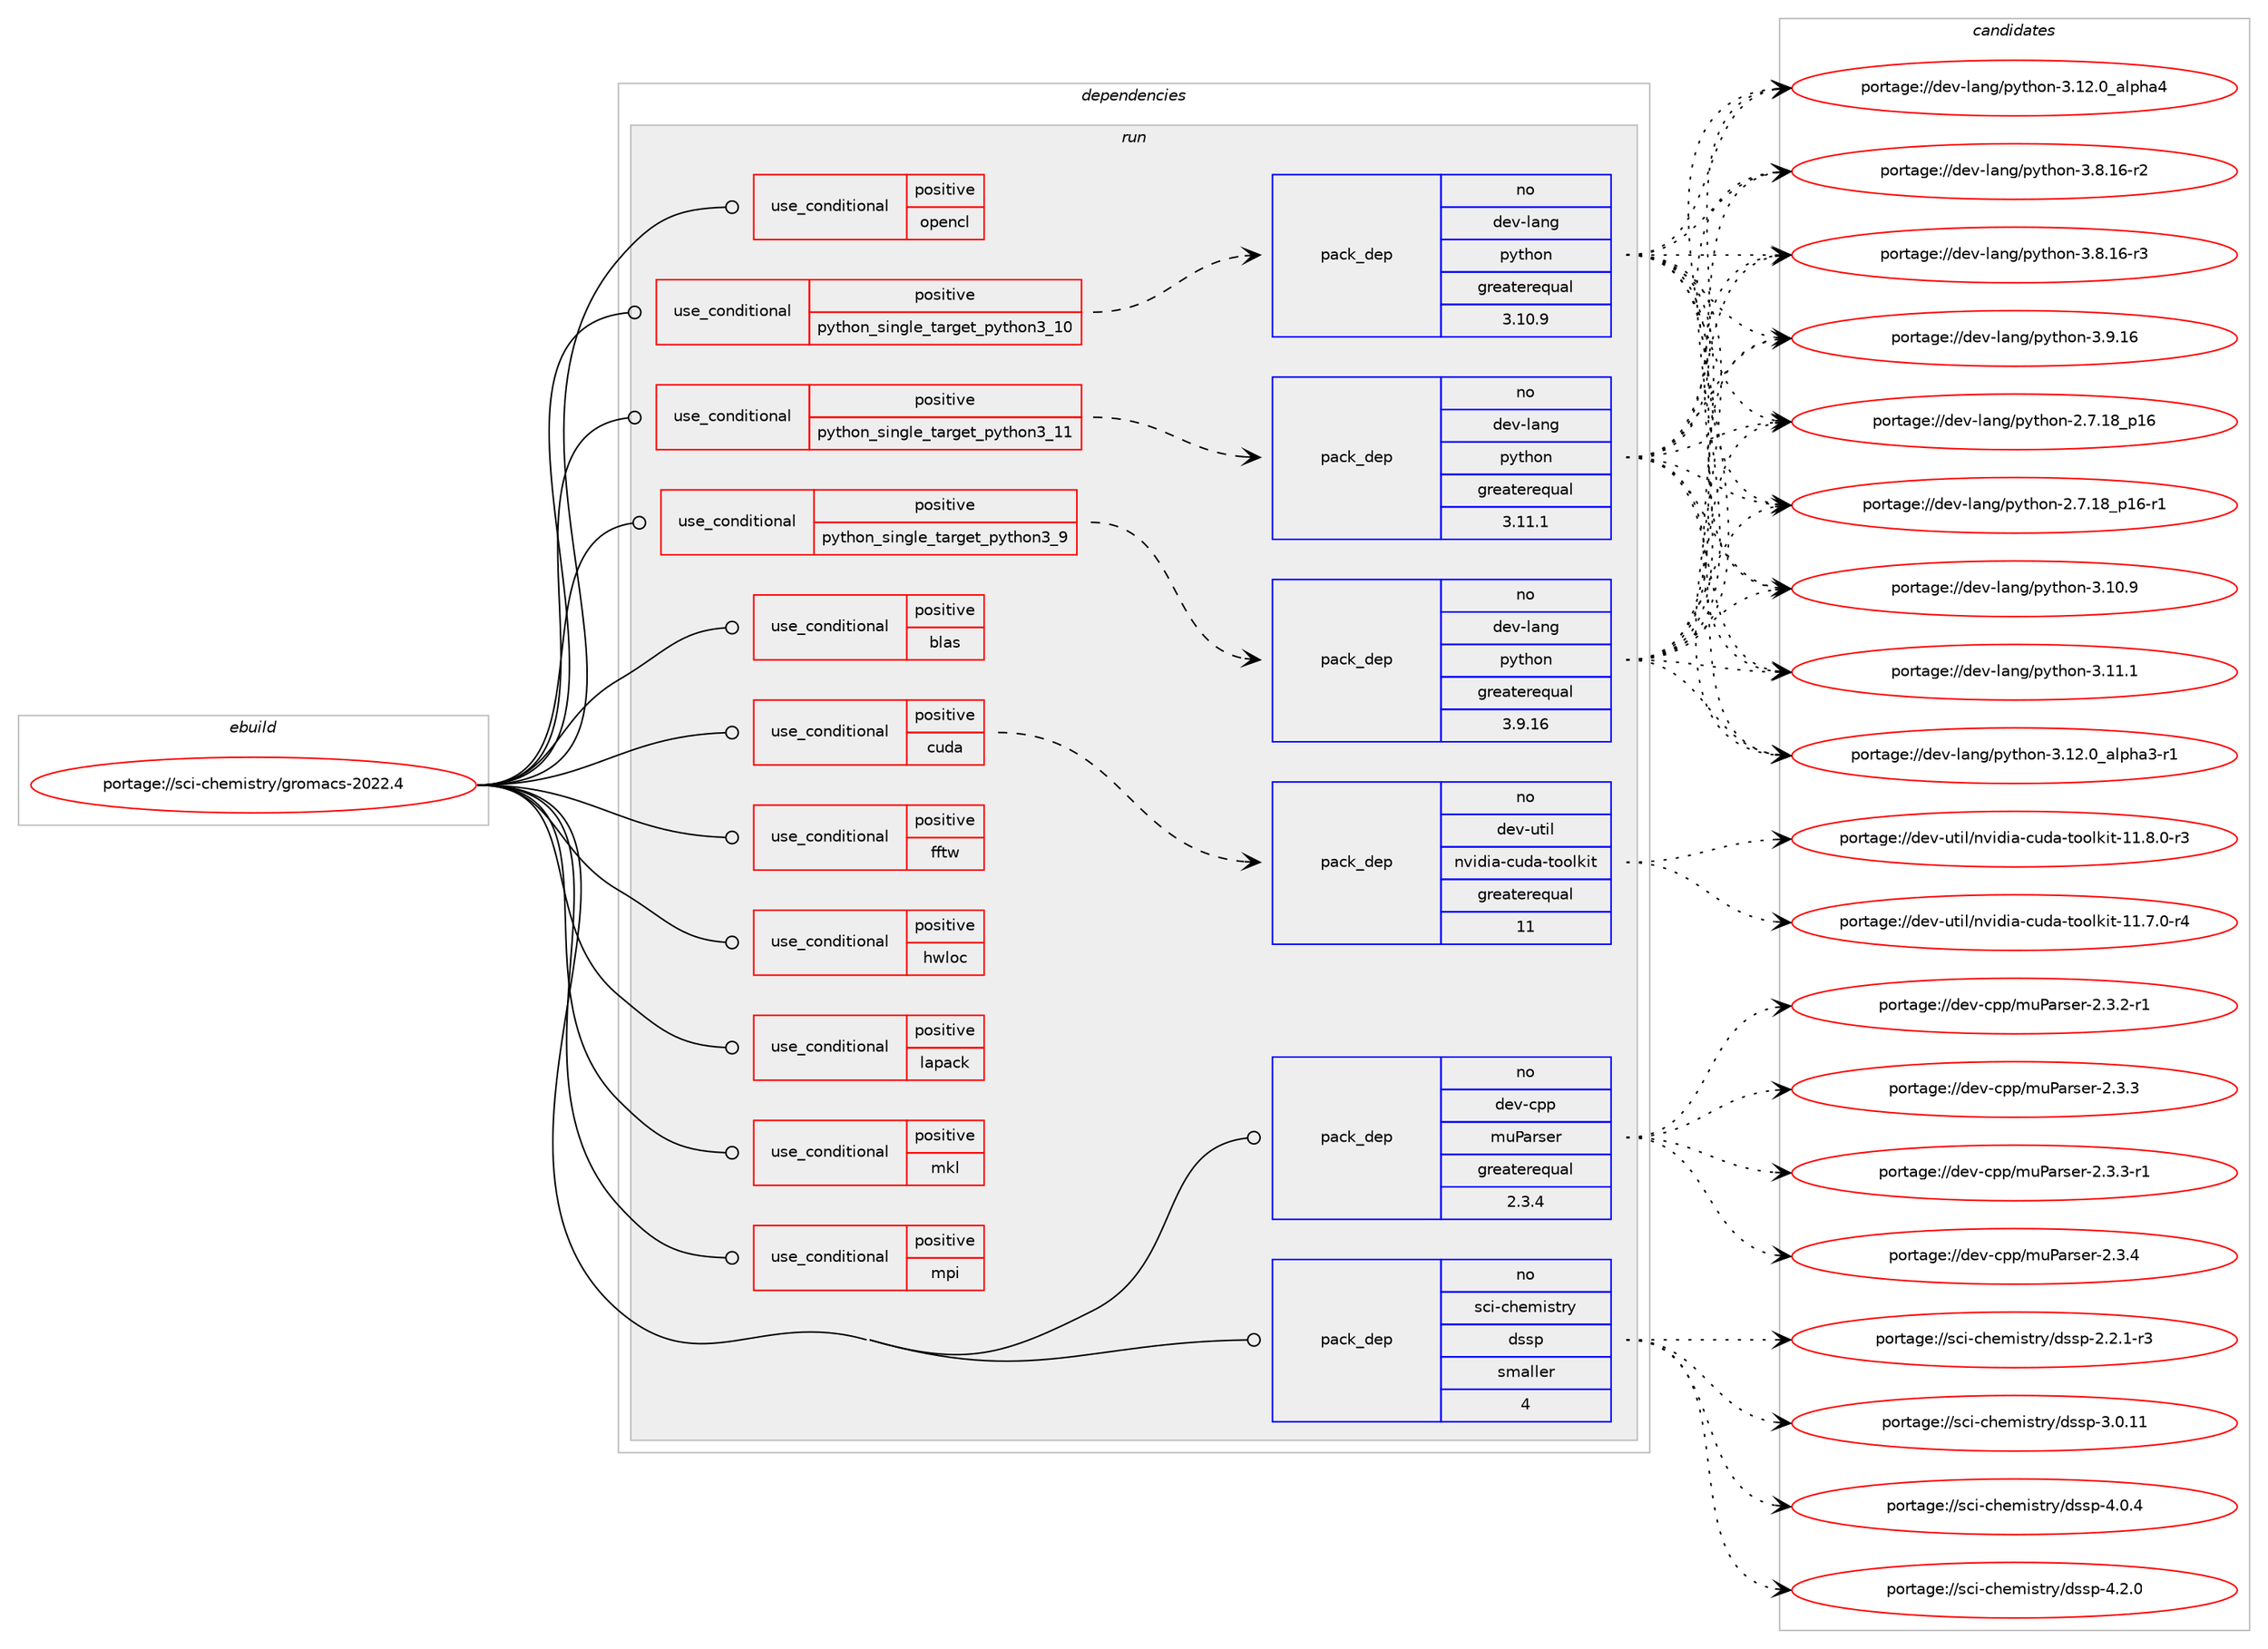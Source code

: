digraph prolog {

# *************
# Graph options
# *************

newrank=true;
concentrate=true;
compound=true;
graph [rankdir=LR,fontname=Helvetica,fontsize=10,ranksep=1.5];#, ranksep=2.5, nodesep=0.2];
edge  [arrowhead=vee];
node  [fontname=Helvetica,fontsize=10];

# **********
# The ebuild
# **********

subgraph cluster_leftcol {
color=gray;
rank=same;
label=<<i>ebuild</i>>;
id [label="portage://sci-chemistry/gromacs-2022.4", color=red, width=4, href="../sci-chemistry/gromacs-2022.4.svg"];
}

# ****************
# The dependencies
# ****************

subgraph cluster_midcol {
color=gray;
label=<<i>dependencies</i>>;
subgraph cluster_compile {
fillcolor="#eeeeee";
style=filled;
label=<<i>compile</i>>;
}
subgraph cluster_compileandrun {
fillcolor="#eeeeee";
style=filled;
label=<<i>compile and run</i>>;
}
subgraph cluster_run {
fillcolor="#eeeeee";
style=filled;
label=<<i>run</i>>;
subgraph cond1116 {
dependency1728 [label=<<TABLE BORDER="0" CELLBORDER="1" CELLSPACING="0" CELLPADDING="4"><TR><TD ROWSPAN="3" CELLPADDING="10">use_conditional</TD></TR><TR><TD>positive</TD></TR><TR><TD>blas</TD></TR></TABLE>>, shape=none, color=red];
# *** BEGIN UNKNOWN DEPENDENCY TYPE (TODO) ***
# dependency1728 -> package_dependency(portage://sci-chemistry/gromacs-2022.4,run,no,virtual,blas,none,[,,],[],[])
# *** END UNKNOWN DEPENDENCY TYPE (TODO) ***

}
id:e -> dependency1728:w [weight=20,style="solid",arrowhead="odot"];
subgraph cond1117 {
dependency1729 [label=<<TABLE BORDER="0" CELLBORDER="1" CELLSPACING="0" CELLPADDING="4"><TR><TD ROWSPAN="3" CELLPADDING="10">use_conditional</TD></TR><TR><TD>positive</TD></TR><TR><TD>cuda</TD></TR></TABLE>>, shape=none, color=red];
subgraph pack595 {
dependency1730 [label=<<TABLE BORDER="0" CELLBORDER="1" CELLSPACING="0" CELLPADDING="4" WIDTH="220"><TR><TD ROWSPAN="6" CELLPADDING="30">pack_dep</TD></TR><TR><TD WIDTH="110">no</TD></TR><TR><TD>dev-util</TD></TR><TR><TD>nvidia-cuda-toolkit</TD></TR><TR><TD>greaterequal</TD></TR><TR><TD>11</TD></TR></TABLE>>, shape=none, color=blue];
}
dependency1729:e -> dependency1730:w [weight=20,style="dashed",arrowhead="vee"];
}
id:e -> dependency1729:w [weight=20,style="solid",arrowhead="odot"];
subgraph cond1118 {
dependency1731 [label=<<TABLE BORDER="0" CELLBORDER="1" CELLSPACING="0" CELLPADDING="4"><TR><TD ROWSPAN="3" CELLPADDING="10">use_conditional</TD></TR><TR><TD>positive</TD></TR><TR><TD>fftw</TD></TR></TABLE>>, shape=none, color=red];
# *** BEGIN UNKNOWN DEPENDENCY TYPE (TODO) ***
# dependency1731 -> package_dependency(portage://sci-chemistry/gromacs-2022.4,run,no,sci-libs,fftw,none,[,,],[slot(3.0),equal],[])
# *** END UNKNOWN DEPENDENCY TYPE (TODO) ***

}
id:e -> dependency1731:w [weight=20,style="solid",arrowhead="odot"];
subgraph cond1119 {
dependency1732 [label=<<TABLE BORDER="0" CELLBORDER="1" CELLSPACING="0" CELLPADDING="4"><TR><TD ROWSPAN="3" CELLPADDING="10">use_conditional</TD></TR><TR><TD>positive</TD></TR><TR><TD>hwloc</TD></TR></TABLE>>, shape=none, color=red];
# *** BEGIN UNKNOWN DEPENDENCY TYPE (TODO) ***
# dependency1732 -> package_dependency(portage://sci-chemistry/gromacs-2022.4,run,no,sys-apps,hwloc,none,[,,],any_same_slot,[])
# *** END UNKNOWN DEPENDENCY TYPE (TODO) ***

}
id:e -> dependency1732:w [weight=20,style="solid",arrowhead="odot"];
subgraph cond1120 {
dependency1733 [label=<<TABLE BORDER="0" CELLBORDER="1" CELLSPACING="0" CELLPADDING="4"><TR><TD ROWSPAN="3" CELLPADDING="10">use_conditional</TD></TR><TR><TD>positive</TD></TR><TR><TD>lapack</TD></TR></TABLE>>, shape=none, color=red];
# *** BEGIN UNKNOWN DEPENDENCY TYPE (TODO) ***
# dependency1733 -> package_dependency(portage://sci-chemistry/gromacs-2022.4,run,no,virtual,lapack,none,[,,],[],[])
# *** END UNKNOWN DEPENDENCY TYPE (TODO) ***

}
id:e -> dependency1733:w [weight=20,style="solid",arrowhead="odot"];
subgraph cond1121 {
dependency1734 [label=<<TABLE BORDER="0" CELLBORDER="1" CELLSPACING="0" CELLPADDING="4"><TR><TD ROWSPAN="3" CELLPADDING="10">use_conditional</TD></TR><TR><TD>positive</TD></TR><TR><TD>mkl</TD></TR></TABLE>>, shape=none, color=red];
# *** BEGIN UNKNOWN DEPENDENCY TYPE (TODO) ***
# dependency1734 -> package_dependency(portage://sci-chemistry/gromacs-2022.4,run,no,sci-libs,mkl,none,[,,],[],[])
# *** END UNKNOWN DEPENDENCY TYPE (TODO) ***

}
id:e -> dependency1734:w [weight=20,style="solid",arrowhead="odot"];
subgraph cond1122 {
dependency1735 [label=<<TABLE BORDER="0" CELLBORDER="1" CELLSPACING="0" CELLPADDING="4"><TR><TD ROWSPAN="3" CELLPADDING="10">use_conditional</TD></TR><TR><TD>positive</TD></TR><TR><TD>mpi</TD></TR></TABLE>>, shape=none, color=red];
# *** BEGIN UNKNOWN DEPENDENCY TYPE (TODO) ***
# dependency1735 -> package_dependency(portage://sci-chemistry/gromacs-2022.4,run,no,virtual,mpi,none,[,,],[],[use(enable(cxx),none)])
# *** END UNKNOWN DEPENDENCY TYPE (TODO) ***

}
id:e -> dependency1735:w [weight=20,style="solid",arrowhead="odot"];
subgraph cond1123 {
dependency1736 [label=<<TABLE BORDER="0" CELLBORDER="1" CELLSPACING="0" CELLPADDING="4"><TR><TD ROWSPAN="3" CELLPADDING="10">use_conditional</TD></TR><TR><TD>positive</TD></TR><TR><TD>opencl</TD></TR></TABLE>>, shape=none, color=red];
# *** BEGIN UNKNOWN DEPENDENCY TYPE (TODO) ***
# dependency1736 -> package_dependency(portage://sci-chemistry/gromacs-2022.4,run,no,virtual,opencl,none,[,,],[],[])
# *** END UNKNOWN DEPENDENCY TYPE (TODO) ***

}
id:e -> dependency1736:w [weight=20,style="solid",arrowhead="odot"];
subgraph cond1124 {
dependency1737 [label=<<TABLE BORDER="0" CELLBORDER="1" CELLSPACING="0" CELLPADDING="4"><TR><TD ROWSPAN="3" CELLPADDING="10">use_conditional</TD></TR><TR><TD>positive</TD></TR><TR><TD>python_single_target_python3_10</TD></TR></TABLE>>, shape=none, color=red];
subgraph pack596 {
dependency1738 [label=<<TABLE BORDER="0" CELLBORDER="1" CELLSPACING="0" CELLPADDING="4" WIDTH="220"><TR><TD ROWSPAN="6" CELLPADDING="30">pack_dep</TD></TR><TR><TD WIDTH="110">no</TD></TR><TR><TD>dev-lang</TD></TR><TR><TD>python</TD></TR><TR><TD>greaterequal</TD></TR><TR><TD>3.10.9</TD></TR></TABLE>>, shape=none, color=blue];
}
dependency1737:e -> dependency1738:w [weight=20,style="dashed",arrowhead="vee"];
}
id:e -> dependency1737:w [weight=20,style="solid",arrowhead="odot"];
subgraph cond1125 {
dependency1739 [label=<<TABLE BORDER="0" CELLBORDER="1" CELLSPACING="0" CELLPADDING="4"><TR><TD ROWSPAN="3" CELLPADDING="10">use_conditional</TD></TR><TR><TD>positive</TD></TR><TR><TD>python_single_target_python3_11</TD></TR></TABLE>>, shape=none, color=red];
subgraph pack597 {
dependency1740 [label=<<TABLE BORDER="0" CELLBORDER="1" CELLSPACING="0" CELLPADDING="4" WIDTH="220"><TR><TD ROWSPAN="6" CELLPADDING="30">pack_dep</TD></TR><TR><TD WIDTH="110">no</TD></TR><TR><TD>dev-lang</TD></TR><TR><TD>python</TD></TR><TR><TD>greaterequal</TD></TR><TR><TD>3.11.1</TD></TR></TABLE>>, shape=none, color=blue];
}
dependency1739:e -> dependency1740:w [weight=20,style="dashed",arrowhead="vee"];
}
id:e -> dependency1739:w [weight=20,style="solid",arrowhead="odot"];
subgraph cond1126 {
dependency1741 [label=<<TABLE BORDER="0" CELLBORDER="1" CELLSPACING="0" CELLPADDING="4"><TR><TD ROWSPAN="3" CELLPADDING="10">use_conditional</TD></TR><TR><TD>positive</TD></TR><TR><TD>python_single_target_python3_9</TD></TR></TABLE>>, shape=none, color=red];
subgraph pack598 {
dependency1742 [label=<<TABLE BORDER="0" CELLBORDER="1" CELLSPACING="0" CELLPADDING="4" WIDTH="220"><TR><TD ROWSPAN="6" CELLPADDING="30">pack_dep</TD></TR><TR><TD WIDTH="110">no</TD></TR><TR><TD>dev-lang</TD></TR><TR><TD>python</TD></TR><TR><TD>greaterequal</TD></TR><TR><TD>3.9.16</TD></TR></TABLE>>, shape=none, color=blue];
}
dependency1741:e -> dependency1742:w [weight=20,style="dashed",arrowhead="vee"];
}
id:e -> dependency1741:w [weight=20,style="solid",arrowhead="odot"];
subgraph pack599 {
dependency1743 [label=<<TABLE BORDER="0" CELLBORDER="1" CELLSPACING="0" CELLPADDING="4" WIDTH="220"><TR><TD ROWSPAN="6" CELLPADDING="30">pack_dep</TD></TR><TR><TD WIDTH="110">no</TD></TR><TR><TD>dev-cpp</TD></TR><TR><TD>muParser</TD></TR><TR><TD>greaterequal</TD></TR><TR><TD>2.3.4</TD></TR></TABLE>>, shape=none, color=blue];
}
id:e -> dependency1743:w [weight=20,style="solid",arrowhead="odot"];
subgraph pack600 {
dependency1744 [label=<<TABLE BORDER="0" CELLBORDER="1" CELLSPACING="0" CELLPADDING="4" WIDTH="220"><TR><TD ROWSPAN="6" CELLPADDING="30">pack_dep</TD></TR><TR><TD WIDTH="110">no</TD></TR><TR><TD>sci-chemistry</TD></TR><TR><TD>dssp</TD></TR><TR><TD>smaller</TD></TR><TR><TD>4</TD></TR></TABLE>>, shape=none, color=blue];
}
id:e -> dependency1744:w [weight=20,style="solid",arrowhead="odot"];
# *** BEGIN UNKNOWN DEPENDENCY TYPE (TODO) ***
# id -> package_dependency(portage://sci-chemistry/gromacs-2022.4,run,no,sci-libs,lmfit,none,[,,],any_same_slot,[])
# *** END UNKNOWN DEPENDENCY TYPE (TODO) ***

}
}

# **************
# The candidates
# **************

subgraph cluster_choices {
rank=same;
color=gray;
label=<<i>candidates</i>>;

subgraph choice595 {
color=black;
nodesep=1;
choice10010111845117116105108471101181051001059745991171009745116111111108107105116454949465546484511452 [label="portage://dev-util/nvidia-cuda-toolkit-11.7.0-r4", color=red, width=4,href="../dev-util/nvidia-cuda-toolkit-11.7.0-r4.svg"];
choice10010111845117116105108471101181051001059745991171009745116111111108107105116454949465646484511451 [label="portage://dev-util/nvidia-cuda-toolkit-11.8.0-r3", color=red, width=4,href="../dev-util/nvidia-cuda-toolkit-11.8.0-r3.svg"];
dependency1730:e -> choice10010111845117116105108471101181051001059745991171009745116111111108107105116454949465546484511452:w [style=dotted,weight="100"];
dependency1730:e -> choice10010111845117116105108471101181051001059745991171009745116111111108107105116454949465646484511451:w [style=dotted,weight="100"];
}
subgraph choice596 {
color=black;
nodesep=1;
choice10010111845108971101034711212111610411111045504655464956951124954 [label="portage://dev-lang/python-2.7.18_p16", color=red, width=4,href="../dev-lang/python-2.7.18_p16.svg"];
choice100101118451089711010347112121116104111110455046554649569511249544511449 [label="portage://dev-lang/python-2.7.18_p16-r1", color=red, width=4,href="../dev-lang/python-2.7.18_p16-r1.svg"];
choice10010111845108971101034711212111610411111045514649484657 [label="portage://dev-lang/python-3.10.9", color=red, width=4,href="../dev-lang/python-3.10.9.svg"];
choice10010111845108971101034711212111610411111045514649494649 [label="portage://dev-lang/python-3.11.1", color=red, width=4,href="../dev-lang/python-3.11.1.svg"];
choice10010111845108971101034711212111610411111045514649504648959710811210497514511449 [label="portage://dev-lang/python-3.12.0_alpha3-r1", color=red, width=4,href="../dev-lang/python-3.12.0_alpha3-r1.svg"];
choice1001011184510897110103471121211161041111104551464950464895971081121049752 [label="portage://dev-lang/python-3.12.0_alpha4", color=red, width=4,href="../dev-lang/python-3.12.0_alpha4.svg"];
choice100101118451089711010347112121116104111110455146564649544511450 [label="portage://dev-lang/python-3.8.16-r2", color=red, width=4,href="../dev-lang/python-3.8.16-r2.svg"];
choice100101118451089711010347112121116104111110455146564649544511451 [label="portage://dev-lang/python-3.8.16-r3", color=red, width=4,href="../dev-lang/python-3.8.16-r3.svg"];
choice10010111845108971101034711212111610411111045514657464954 [label="portage://dev-lang/python-3.9.16", color=red, width=4,href="../dev-lang/python-3.9.16.svg"];
dependency1738:e -> choice10010111845108971101034711212111610411111045504655464956951124954:w [style=dotted,weight="100"];
dependency1738:e -> choice100101118451089711010347112121116104111110455046554649569511249544511449:w [style=dotted,weight="100"];
dependency1738:e -> choice10010111845108971101034711212111610411111045514649484657:w [style=dotted,weight="100"];
dependency1738:e -> choice10010111845108971101034711212111610411111045514649494649:w [style=dotted,weight="100"];
dependency1738:e -> choice10010111845108971101034711212111610411111045514649504648959710811210497514511449:w [style=dotted,weight="100"];
dependency1738:e -> choice1001011184510897110103471121211161041111104551464950464895971081121049752:w [style=dotted,weight="100"];
dependency1738:e -> choice100101118451089711010347112121116104111110455146564649544511450:w [style=dotted,weight="100"];
dependency1738:e -> choice100101118451089711010347112121116104111110455146564649544511451:w [style=dotted,weight="100"];
dependency1738:e -> choice10010111845108971101034711212111610411111045514657464954:w [style=dotted,weight="100"];
}
subgraph choice597 {
color=black;
nodesep=1;
choice10010111845108971101034711212111610411111045504655464956951124954 [label="portage://dev-lang/python-2.7.18_p16", color=red, width=4,href="../dev-lang/python-2.7.18_p16.svg"];
choice100101118451089711010347112121116104111110455046554649569511249544511449 [label="portage://dev-lang/python-2.7.18_p16-r1", color=red, width=4,href="../dev-lang/python-2.7.18_p16-r1.svg"];
choice10010111845108971101034711212111610411111045514649484657 [label="portage://dev-lang/python-3.10.9", color=red, width=4,href="../dev-lang/python-3.10.9.svg"];
choice10010111845108971101034711212111610411111045514649494649 [label="portage://dev-lang/python-3.11.1", color=red, width=4,href="../dev-lang/python-3.11.1.svg"];
choice10010111845108971101034711212111610411111045514649504648959710811210497514511449 [label="portage://dev-lang/python-3.12.0_alpha3-r1", color=red, width=4,href="../dev-lang/python-3.12.0_alpha3-r1.svg"];
choice1001011184510897110103471121211161041111104551464950464895971081121049752 [label="portage://dev-lang/python-3.12.0_alpha4", color=red, width=4,href="../dev-lang/python-3.12.0_alpha4.svg"];
choice100101118451089711010347112121116104111110455146564649544511450 [label="portage://dev-lang/python-3.8.16-r2", color=red, width=4,href="../dev-lang/python-3.8.16-r2.svg"];
choice100101118451089711010347112121116104111110455146564649544511451 [label="portage://dev-lang/python-3.8.16-r3", color=red, width=4,href="../dev-lang/python-3.8.16-r3.svg"];
choice10010111845108971101034711212111610411111045514657464954 [label="portage://dev-lang/python-3.9.16", color=red, width=4,href="../dev-lang/python-3.9.16.svg"];
dependency1740:e -> choice10010111845108971101034711212111610411111045504655464956951124954:w [style=dotted,weight="100"];
dependency1740:e -> choice100101118451089711010347112121116104111110455046554649569511249544511449:w [style=dotted,weight="100"];
dependency1740:e -> choice10010111845108971101034711212111610411111045514649484657:w [style=dotted,weight="100"];
dependency1740:e -> choice10010111845108971101034711212111610411111045514649494649:w [style=dotted,weight="100"];
dependency1740:e -> choice10010111845108971101034711212111610411111045514649504648959710811210497514511449:w [style=dotted,weight="100"];
dependency1740:e -> choice1001011184510897110103471121211161041111104551464950464895971081121049752:w [style=dotted,weight="100"];
dependency1740:e -> choice100101118451089711010347112121116104111110455146564649544511450:w [style=dotted,weight="100"];
dependency1740:e -> choice100101118451089711010347112121116104111110455146564649544511451:w [style=dotted,weight="100"];
dependency1740:e -> choice10010111845108971101034711212111610411111045514657464954:w [style=dotted,weight="100"];
}
subgraph choice598 {
color=black;
nodesep=1;
choice10010111845108971101034711212111610411111045504655464956951124954 [label="portage://dev-lang/python-2.7.18_p16", color=red, width=4,href="../dev-lang/python-2.7.18_p16.svg"];
choice100101118451089711010347112121116104111110455046554649569511249544511449 [label="portage://dev-lang/python-2.7.18_p16-r1", color=red, width=4,href="../dev-lang/python-2.7.18_p16-r1.svg"];
choice10010111845108971101034711212111610411111045514649484657 [label="portage://dev-lang/python-3.10.9", color=red, width=4,href="../dev-lang/python-3.10.9.svg"];
choice10010111845108971101034711212111610411111045514649494649 [label="portage://dev-lang/python-3.11.1", color=red, width=4,href="../dev-lang/python-3.11.1.svg"];
choice10010111845108971101034711212111610411111045514649504648959710811210497514511449 [label="portage://dev-lang/python-3.12.0_alpha3-r1", color=red, width=4,href="../dev-lang/python-3.12.0_alpha3-r1.svg"];
choice1001011184510897110103471121211161041111104551464950464895971081121049752 [label="portage://dev-lang/python-3.12.0_alpha4", color=red, width=4,href="../dev-lang/python-3.12.0_alpha4.svg"];
choice100101118451089711010347112121116104111110455146564649544511450 [label="portage://dev-lang/python-3.8.16-r2", color=red, width=4,href="../dev-lang/python-3.8.16-r2.svg"];
choice100101118451089711010347112121116104111110455146564649544511451 [label="portage://dev-lang/python-3.8.16-r3", color=red, width=4,href="../dev-lang/python-3.8.16-r3.svg"];
choice10010111845108971101034711212111610411111045514657464954 [label="portage://dev-lang/python-3.9.16", color=red, width=4,href="../dev-lang/python-3.9.16.svg"];
dependency1742:e -> choice10010111845108971101034711212111610411111045504655464956951124954:w [style=dotted,weight="100"];
dependency1742:e -> choice100101118451089711010347112121116104111110455046554649569511249544511449:w [style=dotted,weight="100"];
dependency1742:e -> choice10010111845108971101034711212111610411111045514649484657:w [style=dotted,weight="100"];
dependency1742:e -> choice10010111845108971101034711212111610411111045514649494649:w [style=dotted,weight="100"];
dependency1742:e -> choice10010111845108971101034711212111610411111045514649504648959710811210497514511449:w [style=dotted,weight="100"];
dependency1742:e -> choice1001011184510897110103471121211161041111104551464950464895971081121049752:w [style=dotted,weight="100"];
dependency1742:e -> choice100101118451089711010347112121116104111110455146564649544511450:w [style=dotted,weight="100"];
dependency1742:e -> choice100101118451089711010347112121116104111110455146564649544511451:w [style=dotted,weight="100"];
dependency1742:e -> choice10010111845108971101034711212111610411111045514657464954:w [style=dotted,weight="100"];
}
subgraph choice599 {
color=black;
nodesep=1;
choice10010111845991121124710911780971141151011144550465146504511449 [label="portage://dev-cpp/muParser-2.3.2-r1", color=red, width=4,href="../dev-cpp/muParser-2.3.2-r1.svg"];
choice1001011184599112112471091178097114115101114455046514651 [label="portage://dev-cpp/muParser-2.3.3", color=red, width=4,href="../dev-cpp/muParser-2.3.3.svg"];
choice10010111845991121124710911780971141151011144550465146514511449 [label="portage://dev-cpp/muParser-2.3.3-r1", color=red, width=4,href="../dev-cpp/muParser-2.3.3-r1.svg"];
choice1001011184599112112471091178097114115101114455046514652 [label="portage://dev-cpp/muParser-2.3.4", color=red, width=4,href="../dev-cpp/muParser-2.3.4.svg"];
dependency1743:e -> choice10010111845991121124710911780971141151011144550465146504511449:w [style=dotted,weight="100"];
dependency1743:e -> choice1001011184599112112471091178097114115101114455046514651:w [style=dotted,weight="100"];
dependency1743:e -> choice10010111845991121124710911780971141151011144550465146514511449:w [style=dotted,weight="100"];
dependency1743:e -> choice1001011184599112112471091178097114115101114455046514652:w [style=dotted,weight="100"];
}
subgraph choice600 {
color=black;
nodesep=1;
choice115991054599104101109105115116114121471001151151124550465046494511451 [label="portage://sci-chemistry/dssp-2.2.1-r3", color=red, width=4,href="../sci-chemistry/dssp-2.2.1-r3.svg"];
choice1159910545991041011091051151161141214710011511511245514648464949 [label="portage://sci-chemistry/dssp-3.0.11", color=red, width=4,href="../sci-chemistry/dssp-3.0.11.svg"];
choice11599105459910410110910511511611412147100115115112455246484652 [label="portage://sci-chemistry/dssp-4.0.4", color=red, width=4,href="../sci-chemistry/dssp-4.0.4.svg"];
choice11599105459910410110910511511611412147100115115112455246504648 [label="portage://sci-chemistry/dssp-4.2.0", color=red, width=4,href="../sci-chemistry/dssp-4.2.0.svg"];
dependency1744:e -> choice115991054599104101109105115116114121471001151151124550465046494511451:w [style=dotted,weight="100"];
dependency1744:e -> choice1159910545991041011091051151161141214710011511511245514648464949:w [style=dotted,weight="100"];
dependency1744:e -> choice11599105459910410110910511511611412147100115115112455246484652:w [style=dotted,weight="100"];
dependency1744:e -> choice11599105459910410110910511511611412147100115115112455246504648:w [style=dotted,weight="100"];
}
}

}
